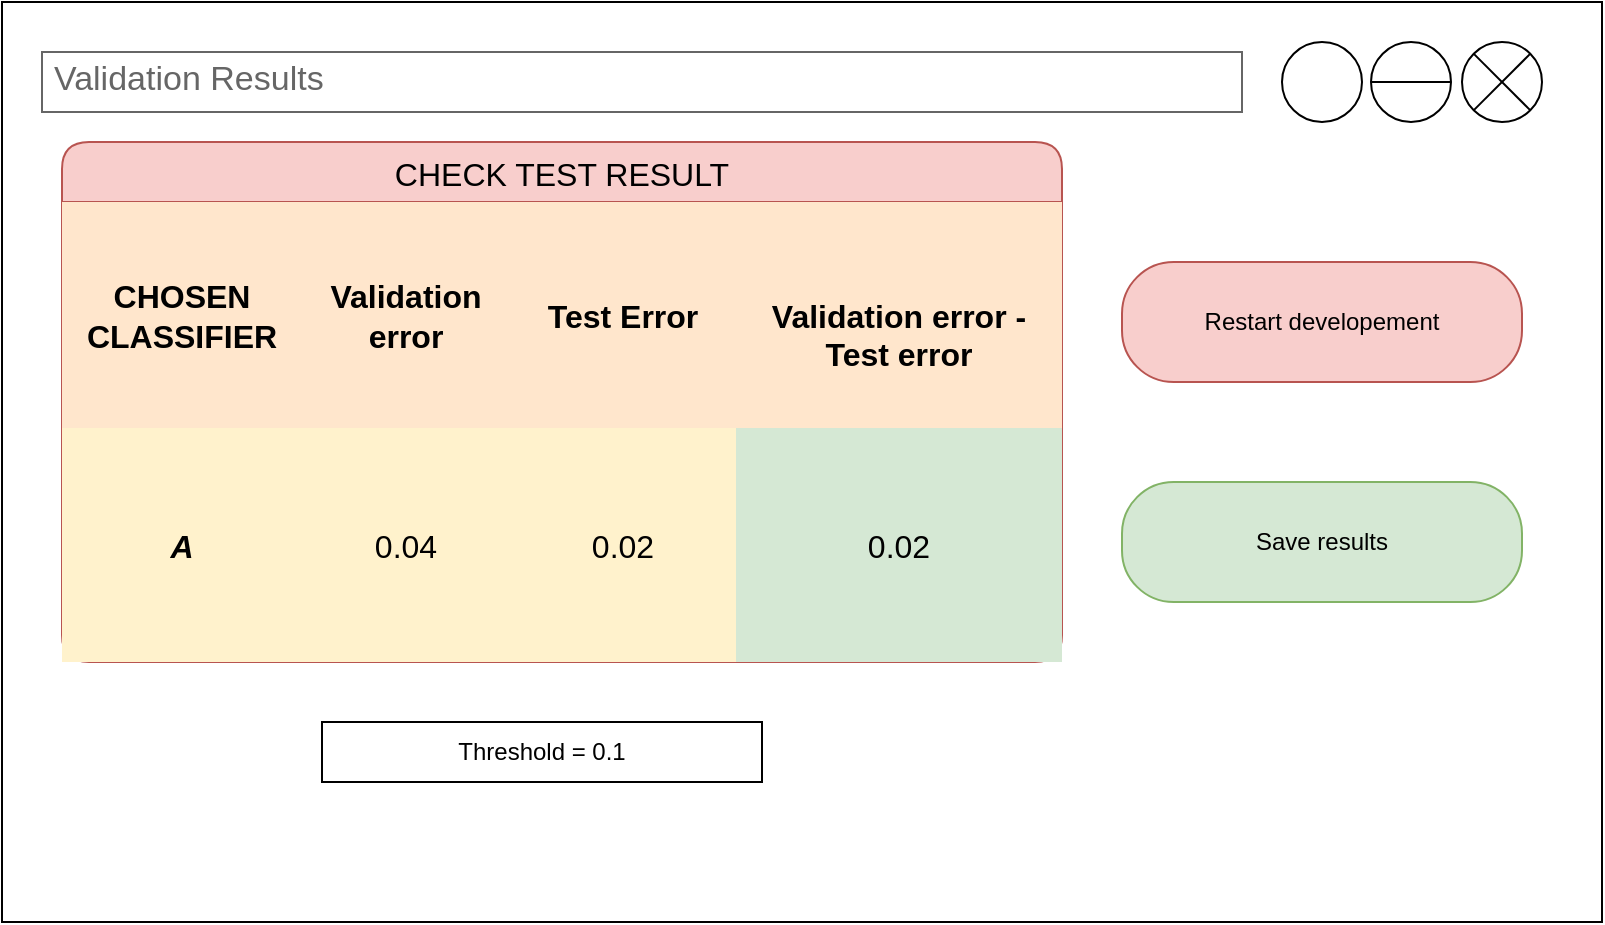 <mxfile>
    <diagram name="Pagina-1" id="OSNdwUVigO7ghEmxx4kq">
        <mxGraphModel dx="917" dy="766" grid="1" gridSize="10" guides="1" tooltips="1" connect="1" arrows="1" fold="1" page="1" pageScale="1" pageWidth="827" pageHeight="1169" math="0" shadow="0">
            <root>
                <mxCell id="0"/>
                <mxCell id="1" parent="0"/>
                <mxCell id="jCm1OSXwjIrnByu9w6en-1" value="" style="rounded=0;whiteSpace=wrap;html=1;" parent="1" vertex="1">
                    <mxGeometry x="30" y="60" width="800" height="460" as="geometry"/>
                </mxCell>
                <mxCell id="jCm1OSXwjIrnByu9w6en-2" value="CHECK TEST RESULT" style="shape=table;startSize=30;container=1;collapsible=0;childLayout=tableLayout;strokeColor=#b85450;fontSize=16;fillColor=#f8cecc;perimeterSpacing=0;rounded=1;shadow=0;" parent="1" vertex="1">
                    <mxGeometry x="60" y="130" width="500" height="260" as="geometry"/>
                </mxCell>
                <mxCell id="jCm1OSXwjIrnByu9w6en-3" value="" style="shape=tableRow;horizontal=0;startSize=0;swimlaneHead=0;swimlaneBody=0;strokeColor=inherit;top=0;left=0;bottom=0;right=0;collapsible=0;dropTarget=0;fillColor=none;points=[[0,0.5],[1,0.5]];portConstraint=eastwest;fontSize=16;" parent="jCm1OSXwjIrnByu9w6en-2" vertex="1">
                    <mxGeometry y="30" width="500" height="113" as="geometry"/>
                </mxCell>
                <mxCell id="jCm1OSXwjIrnByu9w6en-4" value="CHOSEN CLASSIFIER" style="shape=partialRectangle;html=1;whiteSpace=wrap;connectable=0;strokeColor=#d79b00;overflow=hidden;fillColor=#ffe6cc;top=0;left=0;bottom=0;right=0;pointerEvents=1;fontSize=16;fontStyle=1;" parent="jCm1OSXwjIrnByu9w6en-3" vertex="1">
                    <mxGeometry width="120" height="113" as="geometry">
                        <mxRectangle width="120" height="113" as="alternateBounds"/>
                    </mxGeometry>
                </mxCell>
                <mxCell id="jCm1OSXwjIrnByu9w6en-5" value="Validation error" style="shape=partialRectangle;html=1;whiteSpace=wrap;connectable=0;strokeColor=#d79b00;overflow=hidden;fillColor=#ffe6cc;top=0;left=0;bottom=0;right=0;pointerEvents=1;fontSize=16;fontStyle=1;" parent="jCm1OSXwjIrnByu9w6en-3" vertex="1">
                    <mxGeometry x="120" width="104" height="113" as="geometry">
                        <mxRectangle width="104" height="113" as="alternateBounds"/>
                    </mxGeometry>
                </mxCell>
                <mxCell id="jCm1OSXwjIrnByu9w6en-6" value="Test Error" style="shape=partialRectangle;html=1;whiteSpace=wrap;connectable=0;strokeColor=#d79b00;overflow=hidden;fillColor=#ffe6cc;top=0;left=0;bottom=0;right=0;pointerEvents=1;fontSize=16;fontStyle=1;" parent="jCm1OSXwjIrnByu9w6en-3" vertex="1">
                    <mxGeometry x="224" width="113" height="113" as="geometry">
                        <mxRectangle width="113" height="113" as="alternateBounds"/>
                    </mxGeometry>
                </mxCell>
                <mxCell id="jCm1OSXwjIrnByu9w6en-7" value="&lt;br&gt;Validation error - Test error" style="shape=partialRectangle;html=1;whiteSpace=wrap;connectable=0;strokeColor=#d79b00;overflow=hidden;fillColor=#ffe6cc;top=0;left=0;bottom=0;right=0;pointerEvents=1;fontSize=16;fontStyle=1;" parent="jCm1OSXwjIrnByu9w6en-3" vertex="1">
                    <mxGeometry x="337" width="163" height="113" as="geometry">
                        <mxRectangle width="163" height="113" as="alternateBounds"/>
                    </mxGeometry>
                </mxCell>
                <mxCell id="jCm1OSXwjIrnByu9w6en-11" value="" style="shape=tableRow;horizontal=0;startSize=0;swimlaneHead=0;swimlaneBody=0;strokeColor=inherit;top=0;left=0;bottom=0;right=0;collapsible=0;dropTarget=0;fillColor=none;points=[[0,0.5],[1,0.5]];portConstraint=eastwest;fontSize=16;" parent="jCm1OSXwjIrnByu9w6en-2" vertex="1">
                    <mxGeometry y="143" width="500" height="117" as="geometry"/>
                </mxCell>
                <mxCell id="jCm1OSXwjIrnByu9w6en-12" value="A" style="shape=partialRectangle;html=1;whiteSpace=wrap;connectable=0;strokeColor=#d6b656;overflow=hidden;fillColor=#fff2cc;top=0;left=0;bottom=0;right=0;pointerEvents=1;fontSize=16;fontStyle=3" parent="jCm1OSXwjIrnByu9w6en-11" vertex="1">
                    <mxGeometry width="120" height="117" as="geometry">
                        <mxRectangle width="120" height="117" as="alternateBounds"/>
                    </mxGeometry>
                </mxCell>
                <mxCell id="jCm1OSXwjIrnByu9w6en-13" value="0.04" style="shape=partialRectangle;html=1;whiteSpace=wrap;connectable=0;strokeColor=#d6b656;overflow=hidden;fillColor=#fff2cc;top=0;left=0;bottom=0;right=0;pointerEvents=1;fontSize=16;" parent="jCm1OSXwjIrnByu9w6en-11" vertex="1">
                    <mxGeometry x="120" width="104" height="117" as="geometry">
                        <mxRectangle width="104" height="117" as="alternateBounds"/>
                    </mxGeometry>
                </mxCell>
                <mxCell id="jCm1OSXwjIrnByu9w6en-14" value="0.02" style="shape=partialRectangle;html=1;whiteSpace=wrap;connectable=0;strokeColor=#d6b656;overflow=hidden;fillColor=#fff2cc;top=0;left=0;bottom=0;right=0;pointerEvents=1;fontSize=16;" parent="jCm1OSXwjIrnByu9w6en-11" vertex="1">
                    <mxGeometry x="224" width="113" height="117" as="geometry">
                        <mxRectangle width="113" height="117" as="alternateBounds"/>
                    </mxGeometry>
                </mxCell>
                <mxCell id="jCm1OSXwjIrnByu9w6en-15" value="0.02" style="shape=partialRectangle;html=1;whiteSpace=wrap;connectable=0;strokeColor=#82b366;overflow=hidden;fillColor=#d5e8d4;top=0;left=0;bottom=0;right=0;pointerEvents=1;fontSize=16;" parent="jCm1OSXwjIrnByu9w6en-11" vertex="1">
                    <mxGeometry x="337" width="163" height="117" as="geometry">
                        <mxRectangle width="163" height="117" as="alternateBounds"/>
                    </mxGeometry>
                </mxCell>
                <mxCell id="jCm1OSXwjIrnByu9w6en-51" value="Save results" style="rounded=1;whiteSpace=wrap;html=1;fillColor=#d5e8d4;strokeColor=#82b366;arcSize=43;" parent="1" vertex="1">
                    <mxGeometry x="590" y="300" width="200" height="60" as="geometry"/>
                </mxCell>
                <mxCell id="jCm1OSXwjIrnByu9w6en-52" value="Restart developement" style="rounded=1;whiteSpace=wrap;html=1;fillColor=#f8cecc;strokeColor=#b85450;arcSize=43;" parent="1" vertex="1">
                    <mxGeometry x="590" y="190" width="200" height="60" as="geometry"/>
                </mxCell>
                <mxCell id="jCm1OSXwjIrnByu9w6en-53" value="Threshold = 0.1" style="rounded=0;whiteSpace=wrap;html=1;" parent="1" vertex="1">
                    <mxGeometry x="190" y="420" width="220" height="30" as="geometry"/>
                </mxCell>
                <mxCell id="2" value="" style="ellipse;whiteSpace=wrap;html=1;aspect=fixed;" vertex="1" parent="1">
                    <mxGeometry x="670" y="80" width="40" height="40" as="geometry"/>
                </mxCell>
                <mxCell id="3" value="" style="shape=sumEllipse;perimeter=ellipsePerimeter;whiteSpace=wrap;html=1;backgroundOutline=1;" vertex="1" parent="1">
                    <mxGeometry x="760" y="80" width="40" height="40" as="geometry"/>
                </mxCell>
                <mxCell id="4" value="" style="shape=lineEllipse;perimeter=ellipsePerimeter;whiteSpace=wrap;html=1;backgroundOutline=1;" vertex="1" parent="1">
                    <mxGeometry x="714.5" y="80" width="40" height="40" as="geometry"/>
                </mxCell>
                <mxCell id="5" value="Validation Results" style="strokeWidth=1;shadow=0;dashed=0;align=center;html=1;shape=mxgraph.mockup.text.textBox;fontColor=#666666;align=left;fontSize=17;spacingLeft=4;spacingTop=-3;strokeColor=#666666;mainText=" vertex="1" parent="1">
                    <mxGeometry x="50" y="85" width="600" height="30" as="geometry"/>
                </mxCell>
            </root>
        </mxGraphModel>
    </diagram>
</mxfile>